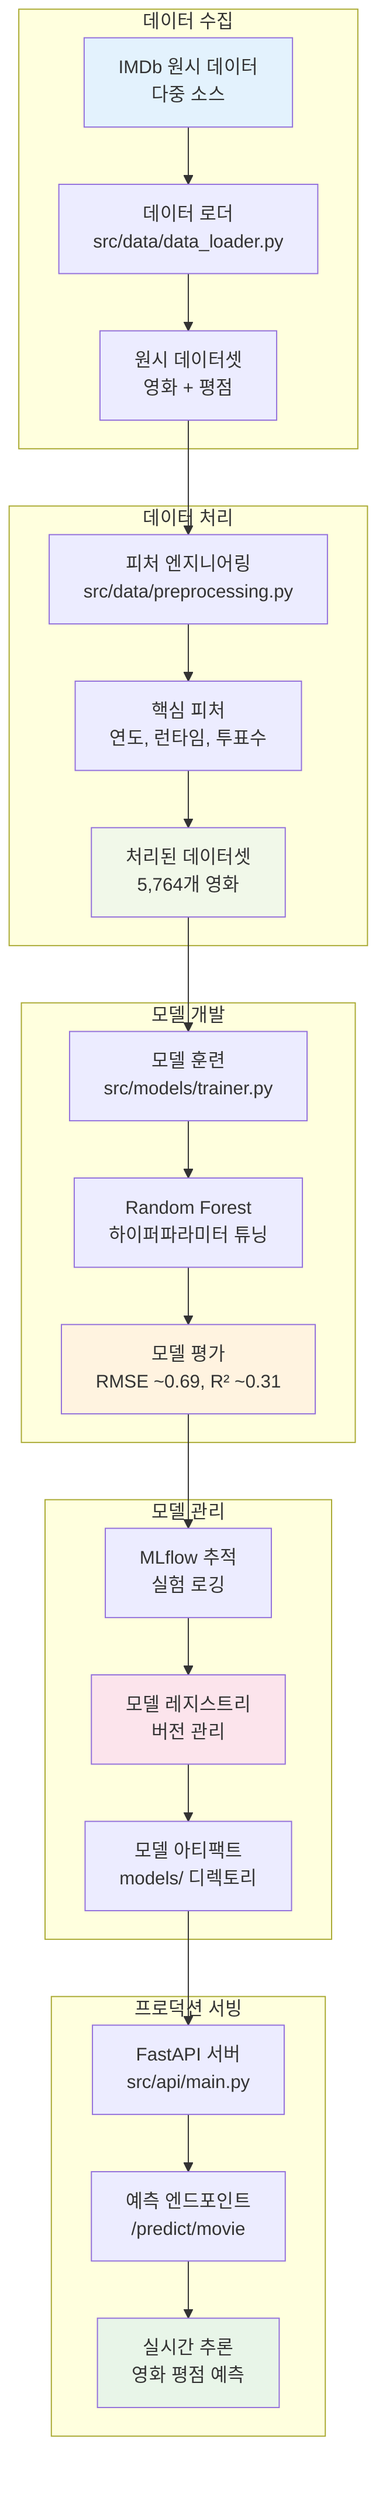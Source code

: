 flowchart TD
    subgraph "데이터 수집"
        A[IMDb 원시 데이터<br/>다중 소스]
        B[데이터 로더<br/>src/data/data_loader.py]
        C[원시 데이터셋<br/>영화 + 평점]
    end
    
    subgraph "데이터 처리"
        D[피처 엔지니어링<br/>src/data/preprocessing.py]
        E[핵심 피처<br/>연도, 런타임, 투표수]
        F[처리된 데이터셋<br/>5,764개 영화]
    end
    
    subgraph "모델 개발"
        G[모델 훈련<br/>src/models/trainer.py]
        H[Random Forest<br/>하이퍼파라미터 튜닝]
        I[모델 평가<br/>RMSE ~0.69, R² ~0.31]
    end
    
    subgraph "모델 관리"
        J[MLflow 추적<br/>실험 로깅]
        K[모델 레지스트리<br/>버전 관리]
        L[모델 아티팩트<br/>models/ 디렉토리]
    end
    
    subgraph "프로덕션 서빙"
        M[FastAPI 서버<br/>src/api/main.py]
        N[예측 엔드포인트<br/>/predict/movie]
        O[실시간 추론<br/>영화 평점 예측]
    end
    
    A --> B
    B --> C
    C --> D
    D --> E
    E --> F
    F --> G
    G --> H
    H --> I
    I --> J
    J --> K
    K --> L
    L --> M
    M --> N
    N --> O
    
    style A fill:#e3f2fd
    style F fill:#f1f8e9
    style I fill:#fff3e0
    style K fill:#fce4ec
    style O fill:#e8f5e8
